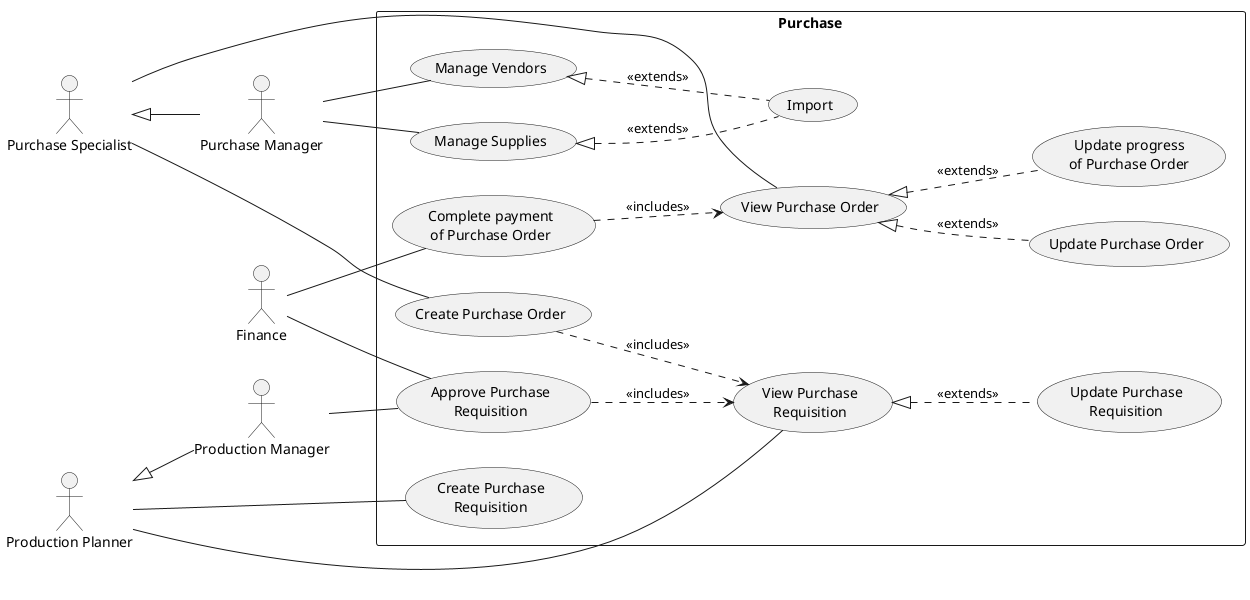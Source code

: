 @startuml purchase
left to right direction

:Finance: as f

:Production Planner: as pp
:Production Manager: as prm
pp <|-- prm

:Purchase Manager: as pm
:Purchase Specialist: as ps
ps <|-- pm

rectangle Purchase {
    pp -- (Create Purchase\nRequisition)
    pp -- (View Purchase\nRequisition)
    (View Purchase\nRequisition) <|.. (Update Purchase\nRequisition) : <<extends>>
    f -- (Approve Purchase\nRequisition)
    prm -- (Approve Purchase\nRequisition)
    (Approve Purchase\nRequisition) ..> (View Purchase\nRequisition) : <<includes>>

    ps -- (Create Purchase Order)
    (Create Purchase Order) ..> (View Purchase\nRequisition) : <<includes>>
    ps -- (View Purchase Order)
    (View Purchase Order) <|.. (Update Purchase Order) : <<extends>>
    (View Purchase Order) <|.. (Update progress\nof Purchase Order) : <<extends>>
    f -- (Complete payment\nof Purchase Order)
    (Complete payment\nof Purchase Order) ..> (View Purchase Order) : <<includes>>

    pm -- (Manage Vendors)
    (Manage Vendors) <|.. (Import) : <<extends>>
    pm -- (Manage Supplies)
    (Manage Supplies) <|.. (Import) : <<extends>>
}
@enduml